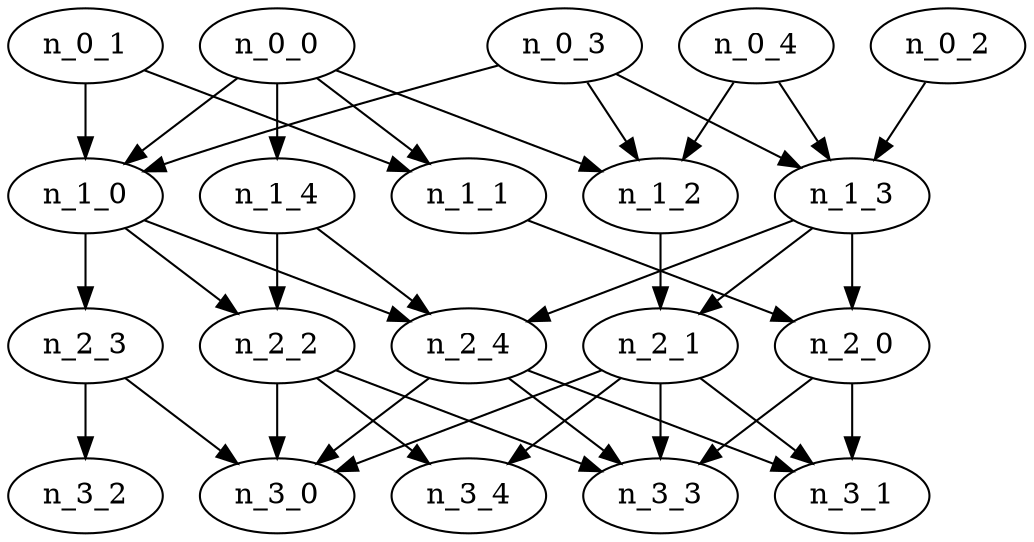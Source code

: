 /* Created by layeredDag.awk: name = ex_20, edge_probability = 0.500000, seed = 1 */

digraph ex_20 {
  n_0_0 -> n_1_0;
  n_0_1 -> n_1_0;
  n_0_3 -> n_1_0;
  n_0_0 -> n_1_1;
  n_0_1 -> n_1_1;
  n_0_0 -> n_1_2;
  n_0_3 -> n_1_2;
  n_0_4 -> n_1_2;
  n_0_2 -> n_1_3;
  n_0_3 -> n_1_3;
  n_0_4 -> n_1_3;
  n_0_0 -> n_1_4;
  n_1_1 -> n_2_0;
  n_1_3 -> n_2_0;
  n_1_2 -> n_2_1;
  n_1_3 -> n_2_1;
  n_1_0 -> n_2_2;
  n_1_4 -> n_2_2;
  n_1_0 -> n_2_3;
  n_1_0 -> n_2_4;
  n_1_3 -> n_2_4;
  n_1_4 -> n_2_4;
  n_2_1 -> n_3_0;
  n_2_2 -> n_3_0;
  n_2_3 -> n_3_0;
  n_2_4 -> n_3_0;
  n_2_0 -> n_3_1;
  n_2_1 -> n_3_1;
  n_2_4 -> n_3_1;
  n_2_3 -> n_3_2;
  n_2_0 -> n_3_3;
  n_2_1 -> n_3_3;
  n_2_2 -> n_3_3;
  n_2_4 -> n_3_3;
  n_2_1 -> n_3_4;
  n_2_2 -> n_3_4;
}
